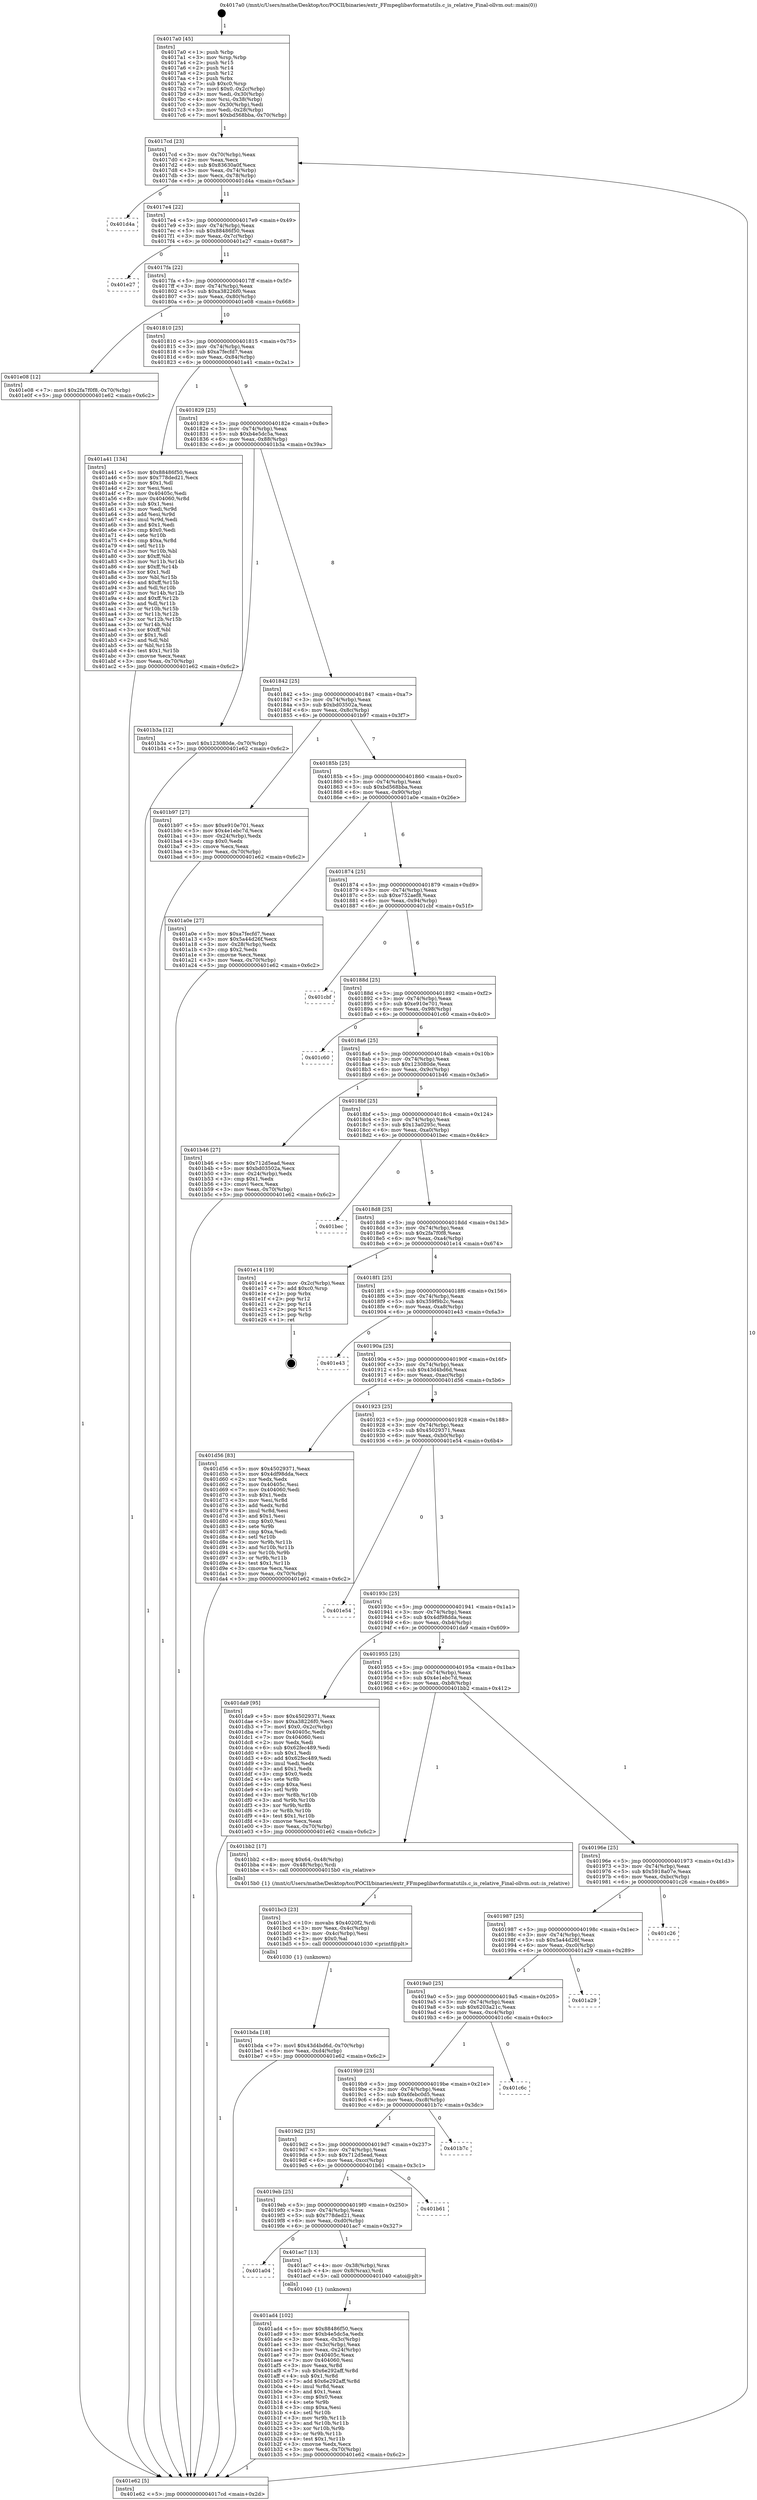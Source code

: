 digraph "0x4017a0" {
  label = "0x4017a0 (/mnt/c/Users/mathe/Desktop/tcc/POCII/binaries/extr_FFmpeglibavformatutils.c_is_relative_Final-ollvm.out::main(0))"
  labelloc = "t"
  node[shape=record]

  Entry [label="",width=0.3,height=0.3,shape=circle,fillcolor=black,style=filled]
  "0x4017cd" [label="{
     0x4017cd [23]\l
     | [instrs]\l
     &nbsp;&nbsp;0x4017cd \<+3\>: mov -0x70(%rbp),%eax\l
     &nbsp;&nbsp;0x4017d0 \<+2\>: mov %eax,%ecx\l
     &nbsp;&nbsp;0x4017d2 \<+6\>: sub $0x83630a0f,%ecx\l
     &nbsp;&nbsp;0x4017d8 \<+3\>: mov %eax,-0x74(%rbp)\l
     &nbsp;&nbsp;0x4017db \<+3\>: mov %ecx,-0x78(%rbp)\l
     &nbsp;&nbsp;0x4017de \<+6\>: je 0000000000401d4a \<main+0x5aa\>\l
  }"]
  "0x401d4a" [label="{
     0x401d4a\l
  }", style=dashed]
  "0x4017e4" [label="{
     0x4017e4 [22]\l
     | [instrs]\l
     &nbsp;&nbsp;0x4017e4 \<+5\>: jmp 00000000004017e9 \<main+0x49\>\l
     &nbsp;&nbsp;0x4017e9 \<+3\>: mov -0x74(%rbp),%eax\l
     &nbsp;&nbsp;0x4017ec \<+5\>: sub $0x88486f50,%eax\l
     &nbsp;&nbsp;0x4017f1 \<+3\>: mov %eax,-0x7c(%rbp)\l
     &nbsp;&nbsp;0x4017f4 \<+6\>: je 0000000000401e27 \<main+0x687\>\l
  }"]
  Exit [label="",width=0.3,height=0.3,shape=circle,fillcolor=black,style=filled,peripheries=2]
  "0x401e27" [label="{
     0x401e27\l
  }", style=dashed]
  "0x4017fa" [label="{
     0x4017fa [22]\l
     | [instrs]\l
     &nbsp;&nbsp;0x4017fa \<+5\>: jmp 00000000004017ff \<main+0x5f\>\l
     &nbsp;&nbsp;0x4017ff \<+3\>: mov -0x74(%rbp),%eax\l
     &nbsp;&nbsp;0x401802 \<+5\>: sub $0xa38226f0,%eax\l
     &nbsp;&nbsp;0x401807 \<+3\>: mov %eax,-0x80(%rbp)\l
     &nbsp;&nbsp;0x40180a \<+6\>: je 0000000000401e08 \<main+0x668\>\l
  }"]
  "0x401bda" [label="{
     0x401bda [18]\l
     | [instrs]\l
     &nbsp;&nbsp;0x401bda \<+7\>: movl $0x43d4bd6d,-0x70(%rbp)\l
     &nbsp;&nbsp;0x401be1 \<+6\>: mov %eax,-0xd4(%rbp)\l
     &nbsp;&nbsp;0x401be7 \<+5\>: jmp 0000000000401e62 \<main+0x6c2\>\l
  }"]
  "0x401e08" [label="{
     0x401e08 [12]\l
     | [instrs]\l
     &nbsp;&nbsp;0x401e08 \<+7\>: movl $0x2fa7f0f8,-0x70(%rbp)\l
     &nbsp;&nbsp;0x401e0f \<+5\>: jmp 0000000000401e62 \<main+0x6c2\>\l
  }"]
  "0x401810" [label="{
     0x401810 [25]\l
     | [instrs]\l
     &nbsp;&nbsp;0x401810 \<+5\>: jmp 0000000000401815 \<main+0x75\>\l
     &nbsp;&nbsp;0x401815 \<+3\>: mov -0x74(%rbp),%eax\l
     &nbsp;&nbsp;0x401818 \<+5\>: sub $0xa7fecfd7,%eax\l
     &nbsp;&nbsp;0x40181d \<+6\>: mov %eax,-0x84(%rbp)\l
     &nbsp;&nbsp;0x401823 \<+6\>: je 0000000000401a41 \<main+0x2a1\>\l
  }"]
  "0x401bc3" [label="{
     0x401bc3 [23]\l
     | [instrs]\l
     &nbsp;&nbsp;0x401bc3 \<+10\>: movabs $0x4020f2,%rdi\l
     &nbsp;&nbsp;0x401bcd \<+3\>: mov %eax,-0x4c(%rbp)\l
     &nbsp;&nbsp;0x401bd0 \<+3\>: mov -0x4c(%rbp),%esi\l
     &nbsp;&nbsp;0x401bd3 \<+2\>: mov $0x0,%al\l
     &nbsp;&nbsp;0x401bd5 \<+5\>: call 0000000000401030 \<printf@plt\>\l
     | [calls]\l
     &nbsp;&nbsp;0x401030 \{1\} (unknown)\l
  }"]
  "0x401a41" [label="{
     0x401a41 [134]\l
     | [instrs]\l
     &nbsp;&nbsp;0x401a41 \<+5\>: mov $0x88486f50,%eax\l
     &nbsp;&nbsp;0x401a46 \<+5\>: mov $0x778ded21,%ecx\l
     &nbsp;&nbsp;0x401a4b \<+2\>: mov $0x1,%dl\l
     &nbsp;&nbsp;0x401a4d \<+2\>: xor %esi,%esi\l
     &nbsp;&nbsp;0x401a4f \<+7\>: mov 0x40405c,%edi\l
     &nbsp;&nbsp;0x401a56 \<+8\>: mov 0x404060,%r8d\l
     &nbsp;&nbsp;0x401a5e \<+3\>: sub $0x1,%esi\l
     &nbsp;&nbsp;0x401a61 \<+3\>: mov %edi,%r9d\l
     &nbsp;&nbsp;0x401a64 \<+3\>: add %esi,%r9d\l
     &nbsp;&nbsp;0x401a67 \<+4\>: imul %r9d,%edi\l
     &nbsp;&nbsp;0x401a6b \<+3\>: and $0x1,%edi\l
     &nbsp;&nbsp;0x401a6e \<+3\>: cmp $0x0,%edi\l
     &nbsp;&nbsp;0x401a71 \<+4\>: sete %r10b\l
     &nbsp;&nbsp;0x401a75 \<+4\>: cmp $0xa,%r8d\l
     &nbsp;&nbsp;0x401a79 \<+4\>: setl %r11b\l
     &nbsp;&nbsp;0x401a7d \<+3\>: mov %r10b,%bl\l
     &nbsp;&nbsp;0x401a80 \<+3\>: xor $0xff,%bl\l
     &nbsp;&nbsp;0x401a83 \<+3\>: mov %r11b,%r14b\l
     &nbsp;&nbsp;0x401a86 \<+4\>: xor $0xff,%r14b\l
     &nbsp;&nbsp;0x401a8a \<+3\>: xor $0x1,%dl\l
     &nbsp;&nbsp;0x401a8d \<+3\>: mov %bl,%r15b\l
     &nbsp;&nbsp;0x401a90 \<+4\>: and $0xff,%r15b\l
     &nbsp;&nbsp;0x401a94 \<+3\>: and %dl,%r10b\l
     &nbsp;&nbsp;0x401a97 \<+3\>: mov %r14b,%r12b\l
     &nbsp;&nbsp;0x401a9a \<+4\>: and $0xff,%r12b\l
     &nbsp;&nbsp;0x401a9e \<+3\>: and %dl,%r11b\l
     &nbsp;&nbsp;0x401aa1 \<+3\>: or %r10b,%r15b\l
     &nbsp;&nbsp;0x401aa4 \<+3\>: or %r11b,%r12b\l
     &nbsp;&nbsp;0x401aa7 \<+3\>: xor %r12b,%r15b\l
     &nbsp;&nbsp;0x401aaa \<+3\>: or %r14b,%bl\l
     &nbsp;&nbsp;0x401aad \<+3\>: xor $0xff,%bl\l
     &nbsp;&nbsp;0x401ab0 \<+3\>: or $0x1,%dl\l
     &nbsp;&nbsp;0x401ab3 \<+2\>: and %dl,%bl\l
     &nbsp;&nbsp;0x401ab5 \<+3\>: or %bl,%r15b\l
     &nbsp;&nbsp;0x401ab8 \<+4\>: test $0x1,%r15b\l
     &nbsp;&nbsp;0x401abc \<+3\>: cmovne %ecx,%eax\l
     &nbsp;&nbsp;0x401abf \<+3\>: mov %eax,-0x70(%rbp)\l
     &nbsp;&nbsp;0x401ac2 \<+5\>: jmp 0000000000401e62 \<main+0x6c2\>\l
  }"]
  "0x401829" [label="{
     0x401829 [25]\l
     | [instrs]\l
     &nbsp;&nbsp;0x401829 \<+5\>: jmp 000000000040182e \<main+0x8e\>\l
     &nbsp;&nbsp;0x40182e \<+3\>: mov -0x74(%rbp),%eax\l
     &nbsp;&nbsp;0x401831 \<+5\>: sub $0xb4e5dc5a,%eax\l
     &nbsp;&nbsp;0x401836 \<+6\>: mov %eax,-0x88(%rbp)\l
     &nbsp;&nbsp;0x40183c \<+6\>: je 0000000000401b3a \<main+0x39a\>\l
  }"]
  "0x401ad4" [label="{
     0x401ad4 [102]\l
     | [instrs]\l
     &nbsp;&nbsp;0x401ad4 \<+5\>: mov $0x88486f50,%ecx\l
     &nbsp;&nbsp;0x401ad9 \<+5\>: mov $0xb4e5dc5a,%edx\l
     &nbsp;&nbsp;0x401ade \<+3\>: mov %eax,-0x3c(%rbp)\l
     &nbsp;&nbsp;0x401ae1 \<+3\>: mov -0x3c(%rbp),%eax\l
     &nbsp;&nbsp;0x401ae4 \<+3\>: mov %eax,-0x24(%rbp)\l
     &nbsp;&nbsp;0x401ae7 \<+7\>: mov 0x40405c,%eax\l
     &nbsp;&nbsp;0x401aee \<+7\>: mov 0x404060,%esi\l
     &nbsp;&nbsp;0x401af5 \<+3\>: mov %eax,%r8d\l
     &nbsp;&nbsp;0x401af8 \<+7\>: sub $0x6e292aff,%r8d\l
     &nbsp;&nbsp;0x401aff \<+4\>: sub $0x1,%r8d\l
     &nbsp;&nbsp;0x401b03 \<+7\>: add $0x6e292aff,%r8d\l
     &nbsp;&nbsp;0x401b0a \<+4\>: imul %r8d,%eax\l
     &nbsp;&nbsp;0x401b0e \<+3\>: and $0x1,%eax\l
     &nbsp;&nbsp;0x401b11 \<+3\>: cmp $0x0,%eax\l
     &nbsp;&nbsp;0x401b14 \<+4\>: sete %r9b\l
     &nbsp;&nbsp;0x401b18 \<+3\>: cmp $0xa,%esi\l
     &nbsp;&nbsp;0x401b1b \<+4\>: setl %r10b\l
     &nbsp;&nbsp;0x401b1f \<+3\>: mov %r9b,%r11b\l
     &nbsp;&nbsp;0x401b22 \<+3\>: and %r10b,%r11b\l
     &nbsp;&nbsp;0x401b25 \<+3\>: xor %r10b,%r9b\l
     &nbsp;&nbsp;0x401b28 \<+3\>: or %r9b,%r11b\l
     &nbsp;&nbsp;0x401b2b \<+4\>: test $0x1,%r11b\l
     &nbsp;&nbsp;0x401b2f \<+3\>: cmovne %edx,%ecx\l
     &nbsp;&nbsp;0x401b32 \<+3\>: mov %ecx,-0x70(%rbp)\l
     &nbsp;&nbsp;0x401b35 \<+5\>: jmp 0000000000401e62 \<main+0x6c2\>\l
  }"]
  "0x401b3a" [label="{
     0x401b3a [12]\l
     | [instrs]\l
     &nbsp;&nbsp;0x401b3a \<+7\>: movl $0x123080de,-0x70(%rbp)\l
     &nbsp;&nbsp;0x401b41 \<+5\>: jmp 0000000000401e62 \<main+0x6c2\>\l
  }"]
  "0x401842" [label="{
     0x401842 [25]\l
     | [instrs]\l
     &nbsp;&nbsp;0x401842 \<+5\>: jmp 0000000000401847 \<main+0xa7\>\l
     &nbsp;&nbsp;0x401847 \<+3\>: mov -0x74(%rbp),%eax\l
     &nbsp;&nbsp;0x40184a \<+5\>: sub $0xbd03502a,%eax\l
     &nbsp;&nbsp;0x40184f \<+6\>: mov %eax,-0x8c(%rbp)\l
     &nbsp;&nbsp;0x401855 \<+6\>: je 0000000000401b97 \<main+0x3f7\>\l
  }"]
  "0x401a04" [label="{
     0x401a04\l
  }", style=dashed]
  "0x401b97" [label="{
     0x401b97 [27]\l
     | [instrs]\l
     &nbsp;&nbsp;0x401b97 \<+5\>: mov $0xe910e701,%eax\l
     &nbsp;&nbsp;0x401b9c \<+5\>: mov $0x4e1ebc7d,%ecx\l
     &nbsp;&nbsp;0x401ba1 \<+3\>: mov -0x24(%rbp),%edx\l
     &nbsp;&nbsp;0x401ba4 \<+3\>: cmp $0x0,%edx\l
     &nbsp;&nbsp;0x401ba7 \<+3\>: cmove %ecx,%eax\l
     &nbsp;&nbsp;0x401baa \<+3\>: mov %eax,-0x70(%rbp)\l
     &nbsp;&nbsp;0x401bad \<+5\>: jmp 0000000000401e62 \<main+0x6c2\>\l
  }"]
  "0x40185b" [label="{
     0x40185b [25]\l
     | [instrs]\l
     &nbsp;&nbsp;0x40185b \<+5\>: jmp 0000000000401860 \<main+0xc0\>\l
     &nbsp;&nbsp;0x401860 \<+3\>: mov -0x74(%rbp),%eax\l
     &nbsp;&nbsp;0x401863 \<+5\>: sub $0xbd568bba,%eax\l
     &nbsp;&nbsp;0x401868 \<+6\>: mov %eax,-0x90(%rbp)\l
     &nbsp;&nbsp;0x40186e \<+6\>: je 0000000000401a0e \<main+0x26e\>\l
  }"]
  "0x401ac7" [label="{
     0x401ac7 [13]\l
     | [instrs]\l
     &nbsp;&nbsp;0x401ac7 \<+4\>: mov -0x38(%rbp),%rax\l
     &nbsp;&nbsp;0x401acb \<+4\>: mov 0x8(%rax),%rdi\l
     &nbsp;&nbsp;0x401acf \<+5\>: call 0000000000401040 \<atoi@plt\>\l
     | [calls]\l
     &nbsp;&nbsp;0x401040 \{1\} (unknown)\l
  }"]
  "0x401a0e" [label="{
     0x401a0e [27]\l
     | [instrs]\l
     &nbsp;&nbsp;0x401a0e \<+5\>: mov $0xa7fecfd7,%eax\l
     &nbsp;&nbsp;0x401a13 \<+5\>: mov $0x5a44d26f,%ecx\l
     &nbsp;&nbsp;0x401a18 \<+3\>: mov -0x28(%rbp),%edx\l
     &nbsp;&nbsp;0x401a1b \<+3\>: cmp $0x2,%edx\l
     &nbsp;&nbsp;0x401a1e \<+3\>: cmovne %ecx,%eax\l
     &nbsp;&nbsp;0x401a21 \<+3\>: mov %eax,-0x70(%rbp)\l
     &nbsp;&nbsp;0x401a24 \<+5\>: jmp 0000000000401e62 \<main+0x6c2\>\l
  }"]
  "0x401874" [label="{
     0x401874 [25]\l
     | [instrs]\l
     &nbsp;&nbsp;0x401874 \<+5\>: jmp 0000000000401879 \<main+0xd9\>\l
     &nbsp;&nbsp;0x401879 \<+3\>: mov -0x74(%rbp),%eax\l
     &nbsp;&nbsp;0x40187c \<+5\>: sub $0xe752aef8,%eax\l
     &nbsp;&nbsp;0x401881 \<+6\>: mov %eax,-0x94(%rbp)\l
     &nbsp;&nbsp;0x401887 \<+6\>: je 0000000000401cbf \<main+0x51f\>\l
  }"]
  "0x401e62" [label="{
     0x401e62 [5]\l
     | [instrs]\l
     &nbsp;&nbsp;0x401e62 \<+5\>: jmp 00000000004017cd \<main+0x2d\>\l
  }"]
  "0x4017a0" [label="{
     0x4017a0 [45]\l
     | [instrs]\l
     &nbsp;&nbsp;0x4017a0 \<+1\>: push %rbp\l
     &nbsp;&nbsp;0x4017a1 \<+3\>: mov %rsp,%rbp\l
     &nbsp;&nbsp;0x4017a4 \<+2\>: push %r15\l
     &nbsp;&nbsp;0x4017a6 \<+2\>: push %r14\l
     &nbsp;&nbsp;0x4017a8 \<+2\>: push %r12\l
     &nbsp;&nbsp;0x4017aa \<+1\>: push %rbx\l
     &nbsp;&nbsp;0x4017ab \<+7\>: sub $0xc0,%rsp\l
     &nbsp;&nbsp;0x4017b2 \<+7\>: movl $0x0,-0x2c(%rbp)\l
     &nbsp;&nbsp;0x4017b9 \<+3\>: mov %edi,-0x30(%rbp)\l
     &nbsp;&nbsp;0x4017bc \<+4\>: mov %rsi,-0x38(%rbp)\l
     &nbsp;&nbsp;0x4017c0 \<+3\>: mov -0x30(%rbp),%edi\l
     &nbsp;&nbsp;0x4017c3 \<+3\>: mov %edi,-0x28(%rbp)\l
     &nbsp;&nbsp;0x4017c6 \<+7\>: movl $0xbd568bba,-0x70(%rbp)\l
  }"]
  "0x4019eb" [label="{
     0x4019eb [25]\l
     | [instrs]\l
     &nbsp;&nbsp;0x4019eb \<+5\>: jmp 00000000004019f0 \<main+0x250\>\l
     &nbsp;&nbsp;0x4019f0 \<+3\>: mov -0x74(%rbp),%eax\l
     &nbsp;&nbsp;0x4019f3 \<+5\>: sub $0x778ded21,%eax\l
     &nbsp;&nbsp;0x4019f8 \<+6\>: mov %eax,-0xd0(%rbp)\l
     &nbsp;&nbsp;0x4019fe \<+6\>: je 0000000000401ac7 \<main+0x327\>\l
  }"]
  "0x401cbf" [label="{
     0x401cbf\l
  }", style=dashed]
  "0x40188d" [label="{
     0x40188d [25]\l
     | [instrs]\l
     &nbsp;&nbsp;0x40188d \<+5\>: jmp 0000000000401892 \<main+0xf2\>\l
     &nbsp;&nbsp;0x401892 \<+3\>: mov -0x74(%rbp),%eax\l
     &nbsp;&nbsp;0x401895 \<+5\>: sub $0xe910e701,%eax\l
     &nbsp;&nbsp;0x40189a \<+6\>: mov %eax,-0x98(%rbp)\l
     &nbsp;&nbsp;0x4018a0 \<+6\>: je 0000000000401c60 \<main+0x4c0\>\l
  }"]
  "0x401b61" [label="{
     0x401b61\l
  }", style=dashed]
  "0x401c60" [label="{
     0x401c60\l
  }", style=dashed]
  "0x4018a6" [label="{
     0x4018a6 [25]\l
     | [instrs]\l
     &nbsp;&nbsp;0x4018a6 \<+5\>: jmp 00000000004018ab \<main+0x10b\>\l
     &nbsp;&nbsp;0x4018ab \<+3\>: mov -0x74(%rbp),%eax\l
     &nbsp;&nbsp;0x4018ae \<+5\>: sub $0x123080de,%eax\l
     &nbsp;&nbsp;0x4018b3 \<+6\>: mov %eax,-0x9c(%rbp)\l
     &nbsp;&nbsp;0x4018b9 \<+6\>: je 0000000000401b46 \<main+0x3a6\>\l
  }"]
  "0x4019d2" [label="{
     0x4019d2 [25]\l
     | [instrs]\l
     &nbsp;&nbsp;0x4019d2 \<+5\>: jmp 00000000004019d7 \<main+0x237\>\l
     &nbsp;&nbsp;0x4019d7 \<+3\>: mov -0x74(%rbp),%eax\l
     &nbsp;&nbsp;0x4019da \<+5\>: sub $0x712d5ead,%eax\l
     &nbsp;&nbsp;0x4019df \<+6\>: mov %eax,-0xcc(%rbp)\l
     &nbsp;&nbsp;0x4019e5 \<+6\>: je 0000000000401b61 \<main+0x3c1\>\l
  }"]
  "0x401b46" [label="{
     0x401b46 [27]\l
     | [instrs]\l
     &nbsp;&nbsp;0x401b46 \<+5\>: mov $0x712d5ead,%eax\l
     &nbsp;&nbsp;0x401b4b \<+5\>: mov $0xbd03502a,%ecx\l
     &nbsp;&nbsp;0x401b50 \<+3\>: mov -0x24(%rbp),%edx\l
     &nbsp;&nbsp;0x401b53 \<+3\>: cmp $0x1,%edx\l
     &nbsp;&nbsp;0x401b56 \<+3\>: cmovl %ecx,%eax\l
     &nbsp;&nbsp;0x401b59 \<+3\>: mov %eax,-0x70(%rbp)\l
     &nbsp;&nbsp;0x401b5c \<+5\>: jmp 0000000000401e62 \<main+0x6c2\>\l
  }"]
  "0x4018bf" [label="{
     0x4018bf [25]\l
     | [instrs]\l
     &nbsp;&nbsp;0x4018bf \<+5\>: jmp 00000000004018c4 \<main+0x124\>\l
     &nbsp;&nbsp;0x4018c4 \<+3\>: mov -0x74(%rbp),%eax\l
     &nbsp;&nbsp;0x4018c7 \<+5\>: sub $0x13a0295c,%eax\l
     &nbsp;&nbsp;0x4018cc \<+6\>: mov %eax,-0xa0(%rbp)\l
     &nbsp;&nbsp;0x4018d2 \<+6\>: je 0000000000401bec \<main+0x44c\>\l
  }"]
  "0x401b7c" [label="{
     0x401b7c\l
  }", style=dashed]
  "0x401bec" [label="{
     0x401bec\l
  }", style=dashed]
  "0x4018d8" [label="{
     0x4018d8 [25]\l
     | [instrs]\l
     &nbsp;&nbsp;0x4018d8 \<+5\>: jmp 00000000004018dd \<main+0x13d\>\l
     &nbsp;&nbsp;0x4018dd \<+3\>: mov -0x74(%rbp),%eax\l
     &nbsp;&nbsp;0x4018e0 \<+5\>: sub $0x2fa7f0f8,%eax\l
     &nbsp;&nbsp;0x4018e5 \<+6\>: mov %eax,-0xa4(%rbp)\l
     &nbsp;&nbsp;0x4018eb \<+6\>: je 0000000000401e14 \<main+0x674\>\l
  }"]
  "0x4019b9" [label="{
     0x4019b9 [25]\l
     | [instrs]\l
     &nbsp;&nbsp;0x4019b9 \<+5\>: jmp 00000000004019be \<main+0x21e\>\l
     &nbsp;&nbsp;0x4019be \<+3\>: mov -0x74(%rbp),%eax\l
     &nbsp;&nbsp;0x4019c1 \<+5\>: sub $0x6febc0d5,%eax\l
     &nbsp;&nbsp;0x4019c6 \<+6\>: mov %eax,-0xc8(%rbp)\l
     &nbsp;&nbsp;0x4019cc \<+6\>: je 0000000000401b7c \<main+0x3dc\>\l
  }"]
  "0x401e14" [label="{
     0x401e14 [19]\l
     | [instrs]\l
     &nbsp;&nbsp;0x401e14 \<+3\>: mov -0x2c(%rbp),%eax\l
     &nbsp;&nbsp;0x401e17 \<+7\>: add $0xc0,%rsp\l
     &nbsp;&nbsp;0x401e1e \<+1\>: pop %rbx\l
     &nbsp;&nbsp;0x401e1f \<+2\>: pop %r12\l
     &nbsp;&nbsp;0x401e21 \<+2\>: pop %r14\l
     &nbsp;&nbsp;0x401e23 \<+2\>: pop %r15\l
     &nbsp;&nbsp;0x401e25 \<+1\>: pop %rbp\l
     &nbsp;&nbsp;0x401e26 \<+1\>: ret\l
  }"]
  "0x4018f1" [label="{
     0x4018f1 [25]\l
     | [instrs]\l
     &nbsp;&nbsp;0x4018f1 \<+5\>: jmp 00000000004018f6 \<main+0x156\>\l
     &nbsp;&nbsp;0x4018f6 \<+3\>: mov -0x74(%rbp),%eax\l
     &nbsp;&nbsp;0x4018f9 \<+5\>: sub $0x359f9b2c,%eax\l
     &nbsp;&nbsp;0x4018fe \<+6\>: mov %eax,-0xa8(%rbp)\l
     &nbsp;&nbsp;0x401904 \<+6\>: je 0000000000401e43 \<main+0x6a3\>\l
  }"]
  "0x401c6c" [label="{
     0x401c6c\l
  }", style=dashed]
  "0x401e43" [label="{
     0x401e43\l
  }", style=dashed]
  "0x40190a" [label="{
     0x40190a [25]\l
     | [instrs]\l
     &nbsp;&nbsp;0x40190a \<+5\>: jmp 000000000040190f \<main+0x16f\>\l
     &nbsp;&nbsp;0x40190f \<+3\>: mov -0x74(%rbp),%eax\l
     &nbsp;&nbsp;0x401912 \<+5\>: sub $0x43d4bd6d,%eax\l
     &nbsp;&nbsp;0x401917 \<+6\>: mov %eax,-0xac(%rbp)\l
     &nbsp;&nbsp;0x40191d \<+6\>: je 0000000000401d56 \<main+0x5b6\>\l
  }"]
  "0x4019a0" [label="{
     0x4019a0 [25]\l
     | [instrs]\l
     &nbsp;&nbsp;0x4019a0 \<+5\>: jmp 00000000004019a5 \<main+0x205\>\l
     &nbsp;&nbsp;0x4019a5 \<+3\>: mov -0x74(%rbp),%eax\l
     &nbsp;&nbsp;0x4019a8 \<+5\>: sub $0x6203a21c,%eax\l
     &nbsp;&nbsp;0x4019ad \<+6\>: mov %eax,-0xc4(%rbp)\l
     &nbsp;&nbsp;0x4019b3 \<+6\>: je 0000000000401c6c \<main+0x4cc\>\l
  }"]
  "0x401d56" [label="{
     0x401d56 [83]\l
     | [instrs]\l
     &nbsp;&nbsp;0x401d56 \<+5\>: mov $0x45029371,%eax\l
     &nbsp;&nbsp;0x401d5b \<+5\>: mov $0x4df98dda,%ecx\l
     &nbsp;&nbsp;0x401d60 \<+2\>: xor %edx,%edx\l
     &nbsp;&nbsp;0x401d62 \<+7\>: mov 0x40405c,%esi\l
     &nbsp;&nbsp;0x401d69 \<+7\>: mov 0x404060,%edi\l
     &nbsp;&nbsp;0x401d70 \<+3\>: sub $0x1,%edx\l
     &nbsp;&nbsp;0x401d73 \<+3\>: mov %esi,%r8d\l
     &nbsp;&nbsp;0x401d76 \<+3\>: add %edx,%r8d\l
     &nbsp;&nbsp;0x401d79 \<+4\>: imul %r8d,%esi\l
     &nbsp;&nbsp;0x401d7d \<+3\>: and $0x1,%esi\l
     &nbsp;&nbsp;0x401d80 \<+3\>: cmp $0x0,%esi\l
     &nbsp;&nbsp;0x401d83 \<+4\>: sete %r9b\l
     &nbsp;&nbsp;0x401d87 \<+3\>: cmp $0xa,%edi\l
     &nbsp;&nbsp;0x401d8a \<+4\>: setl %r10b\l
     &nbsp;&nbsp;0x401d8e \<+3\>: mov %r9b,%r11b\l
     &nbsp;&nbsp;0x401d91 \<+3\>: and %r10b,%r11b\l
     &nbsp;&nbsp;0x401d94 \<+3\>: xor %r10b,%r9b\l
     &nbsp;&nbsp;0x401d97 \<+3\>: or %r9b,%r11b\l
     &nbsp;&nbsp;0x401d9a \<+4\>: test $0x1,%r11b\l
     &nbsp;&nbsp;0x401d9e \<+3\>: cmovne %ecx,%eax\l
     &nbsp;&nbsp;0x401da1 \<+3\>: mov %eax,-0x70(%rbp)\l
     &nbsp;&nbsp;0x401da4 \<+5\>: jmp 0000000000401e62 \<main+0x6c2\>\l
  }"]
  "0x401923" [label="{
     0x401923 [25]\l
     | [instrs]\l
     &nbsp;&nbsp;0x401923 \<+5\>: jmp 0000000000401928 \<main+0x188\>\l
     &nbsp;&nbsp;0x401928 \<+3\>: mov -0x74(%rbp),%eax\l
     &nbsp;&nbsp;0x40192b \<+5\>: sub $0x45029371,%eax\l
     &nbsp;&nbsp;0x401930 \<+6\>: mov %eax,-0xb0(%rbp)\l
     &nbsp;&nbsp;0x401936 \<+6\>: je 0000000000401e54 \<main+0x6b4\>\l
  }"]
  "0x401a29" [label="{
     0x401a29\l
  }", style=dashed]
  "0x401e54" [label="{
     0x401e54\l
  }", style=dashed]
  "0x40193c" [label="{
     0x40193c [25]\l
     | [instrs]\l
     &nbsp;&nbsp;0x40193c \<+5\>: jmp 0000000000401941 \<main+0x1a1\>\l
     &nbsp;&nbsp;0x401941 \<+3\>: mov -0x74(%rbp),%eax\l
     &nbsp;&nbsp;0x401944 \<+5\>: sub $0x4df98dda,%eax\l
     &nbsp;&nbsp;0x401949 \<+6\>: mov %eax,-0xb4(%rbp)\l
     &nbsp;&nbsp;0x40194f \<+6\>: je 0000000000401da9 \<main+0x609\>\l
  }"]
  "0x401987" [label="{
     0x401987 [25]\l
     | [instrs]\l
     &nbsp;&nbsp;0x401987 \<+5\>: jmp 000000000040198c \<main+0x1ec\>\l
     &nbsp;&nbsp;0x40198c \<+3\>: mov -0x74(%rbp),%eax\l
     &nbsp;&nbsp;0x40198f \<+5\>: sub $0x5a44d26f,%eax\l
     &nbsp;&nbsp;0x401994 \<+6\>: mov %eax,-0xc0(%rbp)\l
     &nbsp;&nbsp;0x40199a \<+6\>: je 0000000000401a29 \<main+0x289\>\l
  }"]
  "0x401da9" [label="{
     0x401da9 [95]\l
     | [instrs]\l
     &nbsp;&nbsp;0x401da9 \<+5\>: mov $0x45029371,%eax\l
     &nbsp;&nbsp;0x401dae \<+5\>: mov $0xa38226f0,%ecx\l
     &nbsp;&nbsp;0x401db3 \<+7\>: movl $0x0,-0x2c(%rbp)\l
     &nbsp;&nbsp;0x401dba \<+7\>: mov 0x40405c,%edx\l
     &nbsp;&nbsp;0x401dc1 \<+7\>: mov 0x404060,%esi\l
     &nbsp;&nbsp;0x401dc8 \<+2\>: mov %edx,%edi\l
     &nbsp;&nbsp;0x401dca \<+6\>: sub $0x62fec489,%edi\l
     &nbsp;&nbsp;0x401dd0 \<+3\>: sub $0x1,%edi\l
     &nbsp;&nbsp;0x401dd3 \<+6\>: add $0x62fec489,%edi\l
     &nbsp;&nbsp;0x401dd9 \<+3\>: imul %edi,%edx\l
     &nbsp;&nbsp;0x401ddc \<+3\>: and $0x1,%edx\l
     &nbsp;&nbsp;0x401ddf \<+3\>: cmp $0x0,%edx\l
     &nbsp;&nbsp;0x401de2 \<+4\>: sete %r8b\l
     &nbsp;&nbsp;0x401de6 \<+3\>: cmp $0xa,%esi\l
     &nbsp;&nbsp;0x401de9 \<+4\>: setl %r9b\l
     &nbsp;&nbsp;0x401ded \<+3\>: mov %r8b,%r10b\l
     &nbsp;&nbsp;0x401df0 \<+3\>: and %r9b,%r10b\l
     &nbsp;&nbsp;0x401df3 \<+3\>: xor %r9b,%r8b\l
     &nbsp;&nbsp;0x401df6 \<+3\>: or %r8b,%r10b\l
     &nbsp;&nbsp;0x401df9 \<+4\>: test $0x1,%r10b\l
     &nbsp;&nbsp;0x401dfd \<+3\>: cmovne %ecx,%eax\l
     &nbsp;&nbsp;0x401e00 \<+3\>: mov %eax,-0x70(%rbp)\l
     &nbsp;&nbsp;0x401e03 \<+5\>: jmp 0000000000401e62 \<main+0x6c2\>\l
  }"]
  "0x401955" [label="{
     0x401955 [25]\l
     | [instrs]\l
     &nbsp;&nbsp;0x401955 \<+5\>: jmp 000000000040195a \<main+0x1ba\>\l
     &nbsp;&nbsp;0x40195a \<+3\>: mov -0x74(%rbp),%eax\l
     &nbsp;&nbsp;0x40195d \<+5\>: sub $0x4e1ebc7d,%eax\l
     &nbsp;&nbsp;0x401962 \<+6\>: mov %eax,-0xb8(%rbp)\l
     &nbsp;&nbsp;0x401968 \<+6\>: je 0000000000401bb2 \<main+0x412\>\l
  }"]
  "0x401c26" [label="{
     0x401c26\l
  }", style=dashed]
  "0x401bb2" [label="{
     0x401bb2 [17]\l
     | [instrs]\l
     &nbsp;&nbsp;0x401bb2 \<+8\>: movq $0x64,-0x48(%rbp)\l
     &nbsp;&nbsp;0x401bba \<+4\>: mov -0x48(%rbp),%rdi\l
     &nbsp;&nbsp;0x401bbe \<+5\>: call 00000000004015b0 \<is_relative\>\l
     | [calls]\l
     &nbsp;&nbsp;0x4015b0 \{1\} (/mnt/c/Users/mathe/Desktop/tcc/POCII/binaries/extr_FFmpeglibavformatutils.c_is_relative_Final-ollvm.out::is_relative)\l
  }"]
  "0x40196e" [label="{
     0x40196e [25]\l
     | [instrs]\l
     &nbsp;&nbsp;0x40196e \<+5\>: jmp 0000000000401973 \<main+0x1d3\>\l
     &nbsp;&nbsp;0x401973 \<+3\>: mov -0x74(%rbp),%eax\l
     &nbsp;&nbsp;0x401976 \<+5\>: sub $0x5918a07e,%eax\l
     &nbsp;&nbsp;0x40197b \<+6\>: mov %eax,-0xbc(%rbp)\l
     &nbsp;&nbsp;0x401981 \<+6\>: je 0000000000401c26 \<main+0x486\>\l
  }"]
  Entry -> "0x4017a0" [label=" 1"]
  "0x4017cd" -> "0x401d4a" [label=" 0"]
  "0x4017cd" -> "0x4017e4" [label=" 11"]
  "0x401e14" -> Exit [label=" 1"]
  "0x4017e4" -> "0x401e27" [label=" 0"]
  "0x4017e4" -> "0x4017fa" [label=" 11"]
  "0x401e08" -> "0x401e62" [label=" 1"]
  "0x4017fa" -> "0x401e08" [label=" 1"]
  "0x4017fa" -> "0x401810" [label=" 10"]
  "0x401da9" -> "0x401e62" [label=" 1"]
  "0x401810" -> "0x401a41" [label=" 1"]
  "0x401810" -> "0x401829" [label=" 9"]
  "0x401d56" -> "0x401e62" [label=" 1"]
  "0x401829" -> "0x401b3a" [label=" 1"]
  "0x401829" -> "0x401842" [label=" 8"]
  "0x401bda" -> "0x401e62" [label=" 1"]
  "0x401842" -> "0x401b97" [label=" 1"]
  "0x401842" -> "0x40185b" [label=" 7"]
  "0x401bc3" -> "0x401bda" [label=" 1"]
  "0x40185b" -> "0x401a0e" [label=" 1"]
  "0x40185b" -> "0x401874" [label=" 6"]
  "0x401a0e" -> "0x401e62" [label=" 1"]
  "0x4017a0" -> "0x4017cd" [label=" 1"]
  "0x401e62" -> "0x4017cd" [label=" 10"]
  "0x401a41" -> "0x401e62" [label=" 1"]
  "0x401bb2" -> "0x401bc3" [label=" 1"]
  "0x401874" -> "0x401cbf" [label=" 0"]
  "0x401874" -> "0x40188d" [label=" 6"]
  "0x401b46" -> "0x401e62" [label=" 1"]
  "0x40188d" -> "0x401c60" [label=" 0"]
  "0x40188d" -> "0x4018a6" [label=" 6"]
  "0x401b3a" -> "0x401e62" [label=" 1"]
  "0x4018a6" -> "0x401b46" [label=" 1"]
  "0x4018a6" -> "0x4018bf" [label=" 5"]
  "0x401ac7" -> "0x401ad4" [label=" 1"]
  "0x4018bf" -> "0x401bec" [label=" 0"]
  "0x4018bf" -> "0x4018d8" [label=" 5"]
  "0x4019eb" -> "0x401a04" [label=" 0"]
  "0x4018d8" -> "0x401e14" [label=" 1"]
  "0x4018d8" -> "0x4018f1" [label=" 4"]
  "0x401b97" -> "0x401e62" [label=" 1"]
  "0x4018f1" -> "0x401e43" [label=" 0"]
  "0x4018f1" -> "0x40190a" [label=" 4"]
  "0x4019d2" -> "0x4019eb" [label=" 1"]
  "0x40190a" -> "0x401d56" [label=" 1"]
  "0x40190a" -> "0x401923" [label=" 3"]
  "0x401ad4" -> "0x401e62" [label=" 1"]
  "0x401923" -> "0x401e54" [label=" 0"]
  "0x401923" -> "0x40193c" [label=" 3"]
  "0x4019b9" -> "0x4019d2" [label=" 1"]
  "0x40193c" -> "0x401da9" [label=" 1"]
  "0x40193c" -> "0x401955" [label=" 2"]
  "0x4019eb" -> "0x401ac7" [label=" 1"]
  "0x401955" -> "0x401bb2" [label=" 1"]
  "0x401955" -> "0x40196e" [label=" 1"]
  "0x4019a0" -> "0x4019b9" [label=" 1"]
  "0x40196e" -> "0x401c26" [label=" 0"]
  "0x40196e" -> "0x401987" [label=" 1"]
  "0x4019b9" -> "0x401b7c" [label=" 0"]
  "0x401987" -> "0x401a29" [label=" 0"]
  "0x401987" -> "0x4019a0" [label=" 1"]
  "0x4019d2" -> "0x401b61" [label=" 0"]
  "0x4019a0" -> "0x401c6c" [label=" 0"]
}
